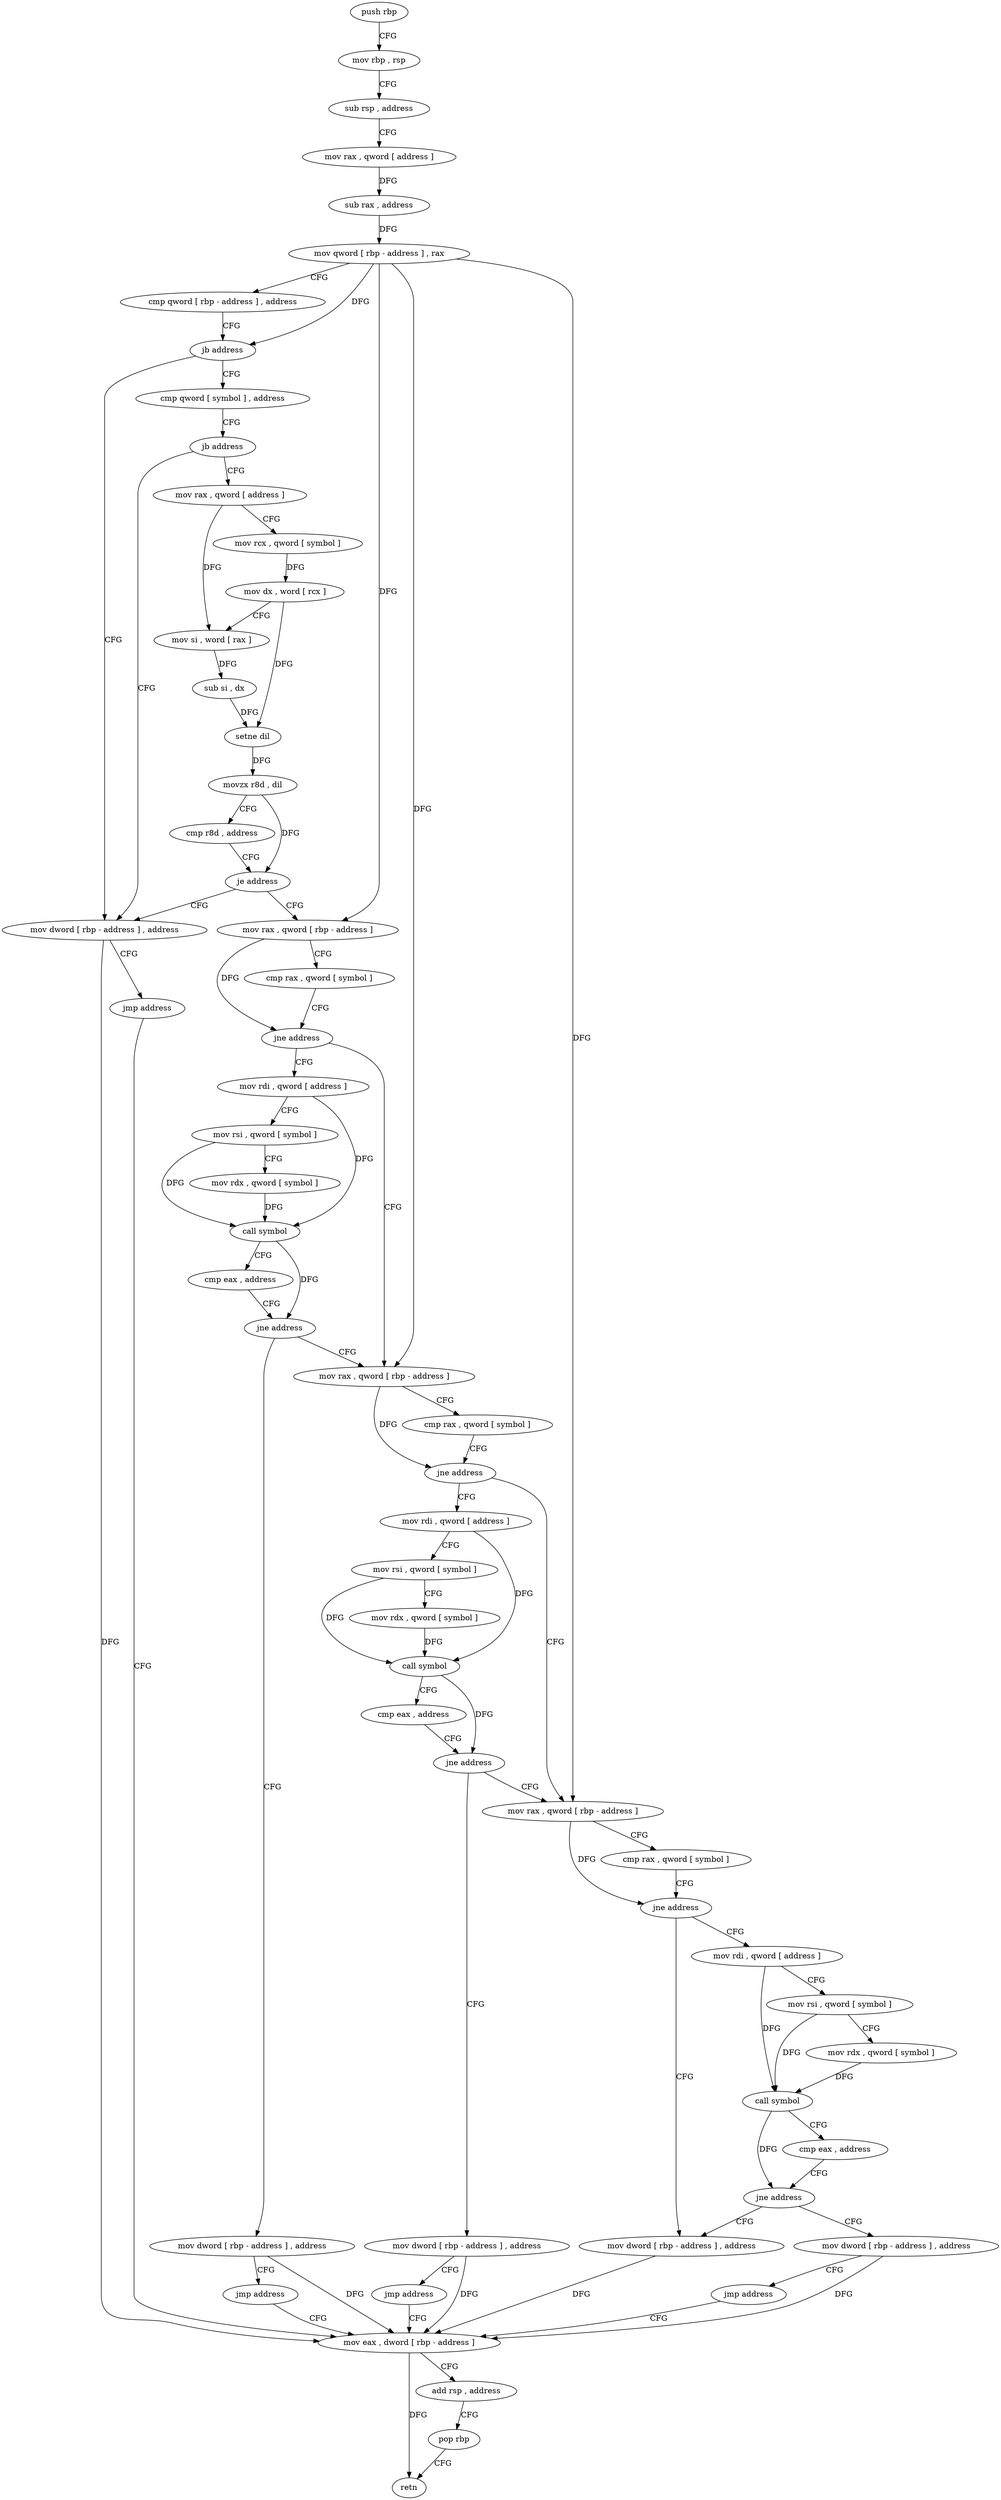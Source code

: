 digraph "func" {
"4205344" [label = "push rbp" ]
"4205345" [label = "mov rbp , rsp" ]
"4205348" [label = "sub rsp , address" ]
"4205352" [label = "mov rax , qword [ address ]" ]
"4205360" [label = "sub rax , address" ]
"4205366" [label = "mov qword [ rbp - address ] , rax" ]
"4205370" [label = "cmp qword [ rbp - address ] , address" ]
"4205375" [label = "jb address" ]
"4205439" [label = "mov dword [ rbp - address ] , address" ]
"4205381" [label = "cmp qword [ symbol ] , address" ]
"4205446" [label = "jmp address" ]
"4205662" [label = "mov eax , dword [ rbp - address ]" ]
"4205390" [label = "jb address" ]
"4205396" [label = "mov rax , qword [ address ]" ]
"4205665" [label = "add rsp , address" ]
"4205669" [label = "pop rbp" ]
"4205670" [label = "retn" ]
"4205404" [label = "mov rcx , qword [ symbol ]" ]
"4205412" [label = "mov dx , word [ rcx ]" ]
"4205415" [label = "mov si , word [ rax ]" ]
"4205418" [label = "sub si , dx" ]
"4205421" [label = "setne dil" ]
"4205425" [label = "movzx r8d , dil" ]
"4205429" [label = "cmp r8d , address" ]
"4205433" [label = "je address" ]
"4205451" [label = "mov rax , qword [ rbp - address ]" ]
"4205455" [label = "cmp rax , qword [ symbol ]" ]
"4205463" [label = "jne address" ]
"4205519" [label = "mov rax , qword [ rbp - address ]" ]
"4205469" [label = "mov rdi , qword [ address ]" ]
"4205523" [label = "cmp rax , qword [ symbol ]" ]
"4205531" [label = "jne address" ]
"4205587" [label = "mov rax , qword [ rbp - address ]" ]
"4205537" [label = "mov rdi , qword [ address ]" ]
"4205477" [label = "mov rsi , qword [ symbol ]" ]
"4205485" [label = "mov rdx , qword [ symbol ]" ]
"4205493" [label = "call symbol" ]
"4205498" [label = "cmp eax , address" ]
"4205501" [label = "jne address" ]
"4205507" [label = "mov dword [ rbp - address ] , address" ]
"4205591" [label = "cmp rax , qword [ symbol ]" ]
"4205599" [label = "jne address" ]
"4205655" [label = "mov dword [ rbp - address ] , address" ]
"4205605" [label = "mov rdi , qword [ address ]" ]
"4205545" [label = "mov rsi , qword [ symbol ]" ]
"4205553" [label = "mov rdx , qword [ symbol ]" ]
"4205561" [label = "call symbol" ]
"4205566" [label = "cmp eax , address" ]
"4205569" [label = "jne address" ]
"4205575" [label = "mov dword [ rbp - address ] , address" ]
"4205514" [label = "jmp address" ]
"4205613" [label = "mov rsi , qword [ symbol ]" ]
"4205621" [label = "mov rdx , qword [ symbol ]" ]
"4205629" [label = "call symbol" ]
"4205634" [label = "cmp eax , address" ]
"4205637" [label = "jne address" ]
"4205643" [label = "mov dword [ rbp - address ] , address" ]
"4205582" [label = "jmp address" ]
"4205650" [label = "jmp address" ]
"4205344" -> "4205345" [ label = "CFG" ]
"4205345" -> "4205348" [ label = "CFG" ]
"4205348" -> "4205352" [ label = "CFG" ]
"4205352" -> "4205360" [ label = "DFG" ]
"4205360" -> "4205366" [ label = "DFG" ]
"4205366" -> "4205370" [ label = "CFG" ]
"4205366" -> "4205375" [ label = "DFG" ]
"4205366" -> "4205451" [ label = "DFG" ]
"4205366" -> "4205519" [ label = "DFG" ]
"4205366" -> "4205587" [ label = "DFG" ]
"4205370" -> "4205375" [ label = "CFG" ]
"4205375" -> "4205439" [ label = "CFG" ]
"4205375" -> "4205381" [ label = "CFG" ]
"4205439" -> "4205446" [ label = "CFG" ]
"4205439" -> "4205662" [ label = "DFG" ]
"4205381" -> "4205390" [ label = "CFG" ]
"4205446" -> "4205662" [ label = "CFG" ]
"4205662" -> "4205665" [ label = "CFG" ]
"4205662" -> "4205670" [ label = "DFG" ]
"4205390" -> "4205439" [ label = "CFG" ]
"4205390" -> "4205396" [ label = "CFG" ]
"4205396" -> "4205404" [ label = "CFG" ]
"4205396" -> "4205415" [ label = "DFG" ]
"4205665" -> "4205669" [ label = "CFG" ]
"4205669" -> "4205670" [ label = "CFG" ]
"4205404" -> "4205412" [ label = "DFG" ]
"4205412" -> "4205415" [ label = "CFG" ]
"4205412" -> "4205421" [ label = "DFG" ]
"4205415" -> "4205418" [ label = "DFG" ]
"4205418" -> "4205421" [ label = "DFG" ]
"4205421" -> "4205425" [ label = "DFG" ]
"4205425" -> "4205429" [ label = "CFG" ]
"4205425" -> "4205433" [ label = "DFG" ]
"4205429" -> "4205433" [ label = "CFG" ]
"4205433" -> "4205451" [ label = "CFG" ]
"4205433" -> "4205439" [ label = "CFG" ]
"4205451" -> "4205455" [ label = "CFG" ]
"4205451" -> "4205463" [ label = "DFG" ]
"4205455" -> "4205463" [ label = "CFG" ]
"4205463" -> "4205519" [ label = "CFG" ]
"4205463" -> "4205469" [ label = "CFG" ]
"4205519" -> "4205523" [ label = "CFG" ]
"4205519" -> "4205531" [ label = "DFG" ]
"4205469" -> "4205477" [ label = "CFG" ]
"4205469" -> "4205493" [ label = "DFG" ]
"4205523" -> "4205531" [ label = "CFG" ]
"4205531" -> "4205587" [ label = "CFG" ]
"4205531" -> "4205537" [ label = "CFG" ]
"4205587" -> "4205591" [ label = "CFG" ]
"4205587" -> "4205599" [ label = "DFG" ]
"4205537" -> "4205545" [ label = "CFG" ]
"4205537" -> "4205561" [ label = "DFG" ]
"4205477" -> "4205485" [ label = "CFG" ]
"4205477" -> "4205493" [ label = "DFG" ]
"4205485" -> "4205493" [ label = "DFG" ]
"4205493" -> "4205498" [ label = "CFG" ]
"4205493" -> "4205501" [ label = "DFG" ]
"4205498" -> "4205501" [ label = "CFG" ]
"4205501" -> "4205519" [ label = "CFG" ]
"4205501" -> "4205507" [ label = "CFG" ]
"4205507" -> "4205514" [ label = "CFG" ]
"4205507" -> "4205662" [ label = "DFG" ]
"4205591" -> "4205599" [ label = "CFG" ]
"4205599" -> "4205655" [ label = "CFG" ]
"4205599" -> "4205605" [ label = "CFG" ]
"4205655" -> "4205662" [ label = "DFG" ]
"4205605" -> "4205613" [ label = "CFG" ]
"4205605" -> "4205629" [ label = "DFG" ]
"4205545" -> "4205553" [ label = "CFG" ]
"4205545" -> "4205561" [ label = "DFG" ]
"4205553" -> "4205561" [ label = "DFG" ]
"4205561" -> "4205566" [ label = "CFG" ]
"4205561" -> "4205569" [ label = "DFG" ]
"4205566" -> "4205569" [ label = "CFG" ]
"4205569" -> "4205587" [ label = "CFG" ]
"4205569" -> "4205575" [ label = "CFG" ]
"4205575" -> "4205582" [ label = "CFG" ]
"4205575" -> "4205662" [ label = "DFG" ]
"4205514" -> "4205662" [ label = "CFG" ]
"4205613" -> "4205621" [ label = "CFG" ]
"4205613" -> "4205629" [ label = "DFG" ]
"4205621" -> "4205629" [ label = "DFG" ]
"4205629" -> "4205634" [ label = "CFG" ]
"4205629" -> "4205637" [ label = "DFG" ]
"4205634" -> "4205637" [ label = "CFG" ]
"4205637" -> "4205655" [ label = "CFG" ]
"4205637" -> "4205643" [ label = "CFG" ]
"4205643" -> "4205650" [ label = "CFG" ]
"4205643" -> "4205662" [ label = "DFG" ]
"4205582" -> "4205662" [ label = "CFG" ]
"4205650" -> "4205662" [ label = "CFG" ]
}
